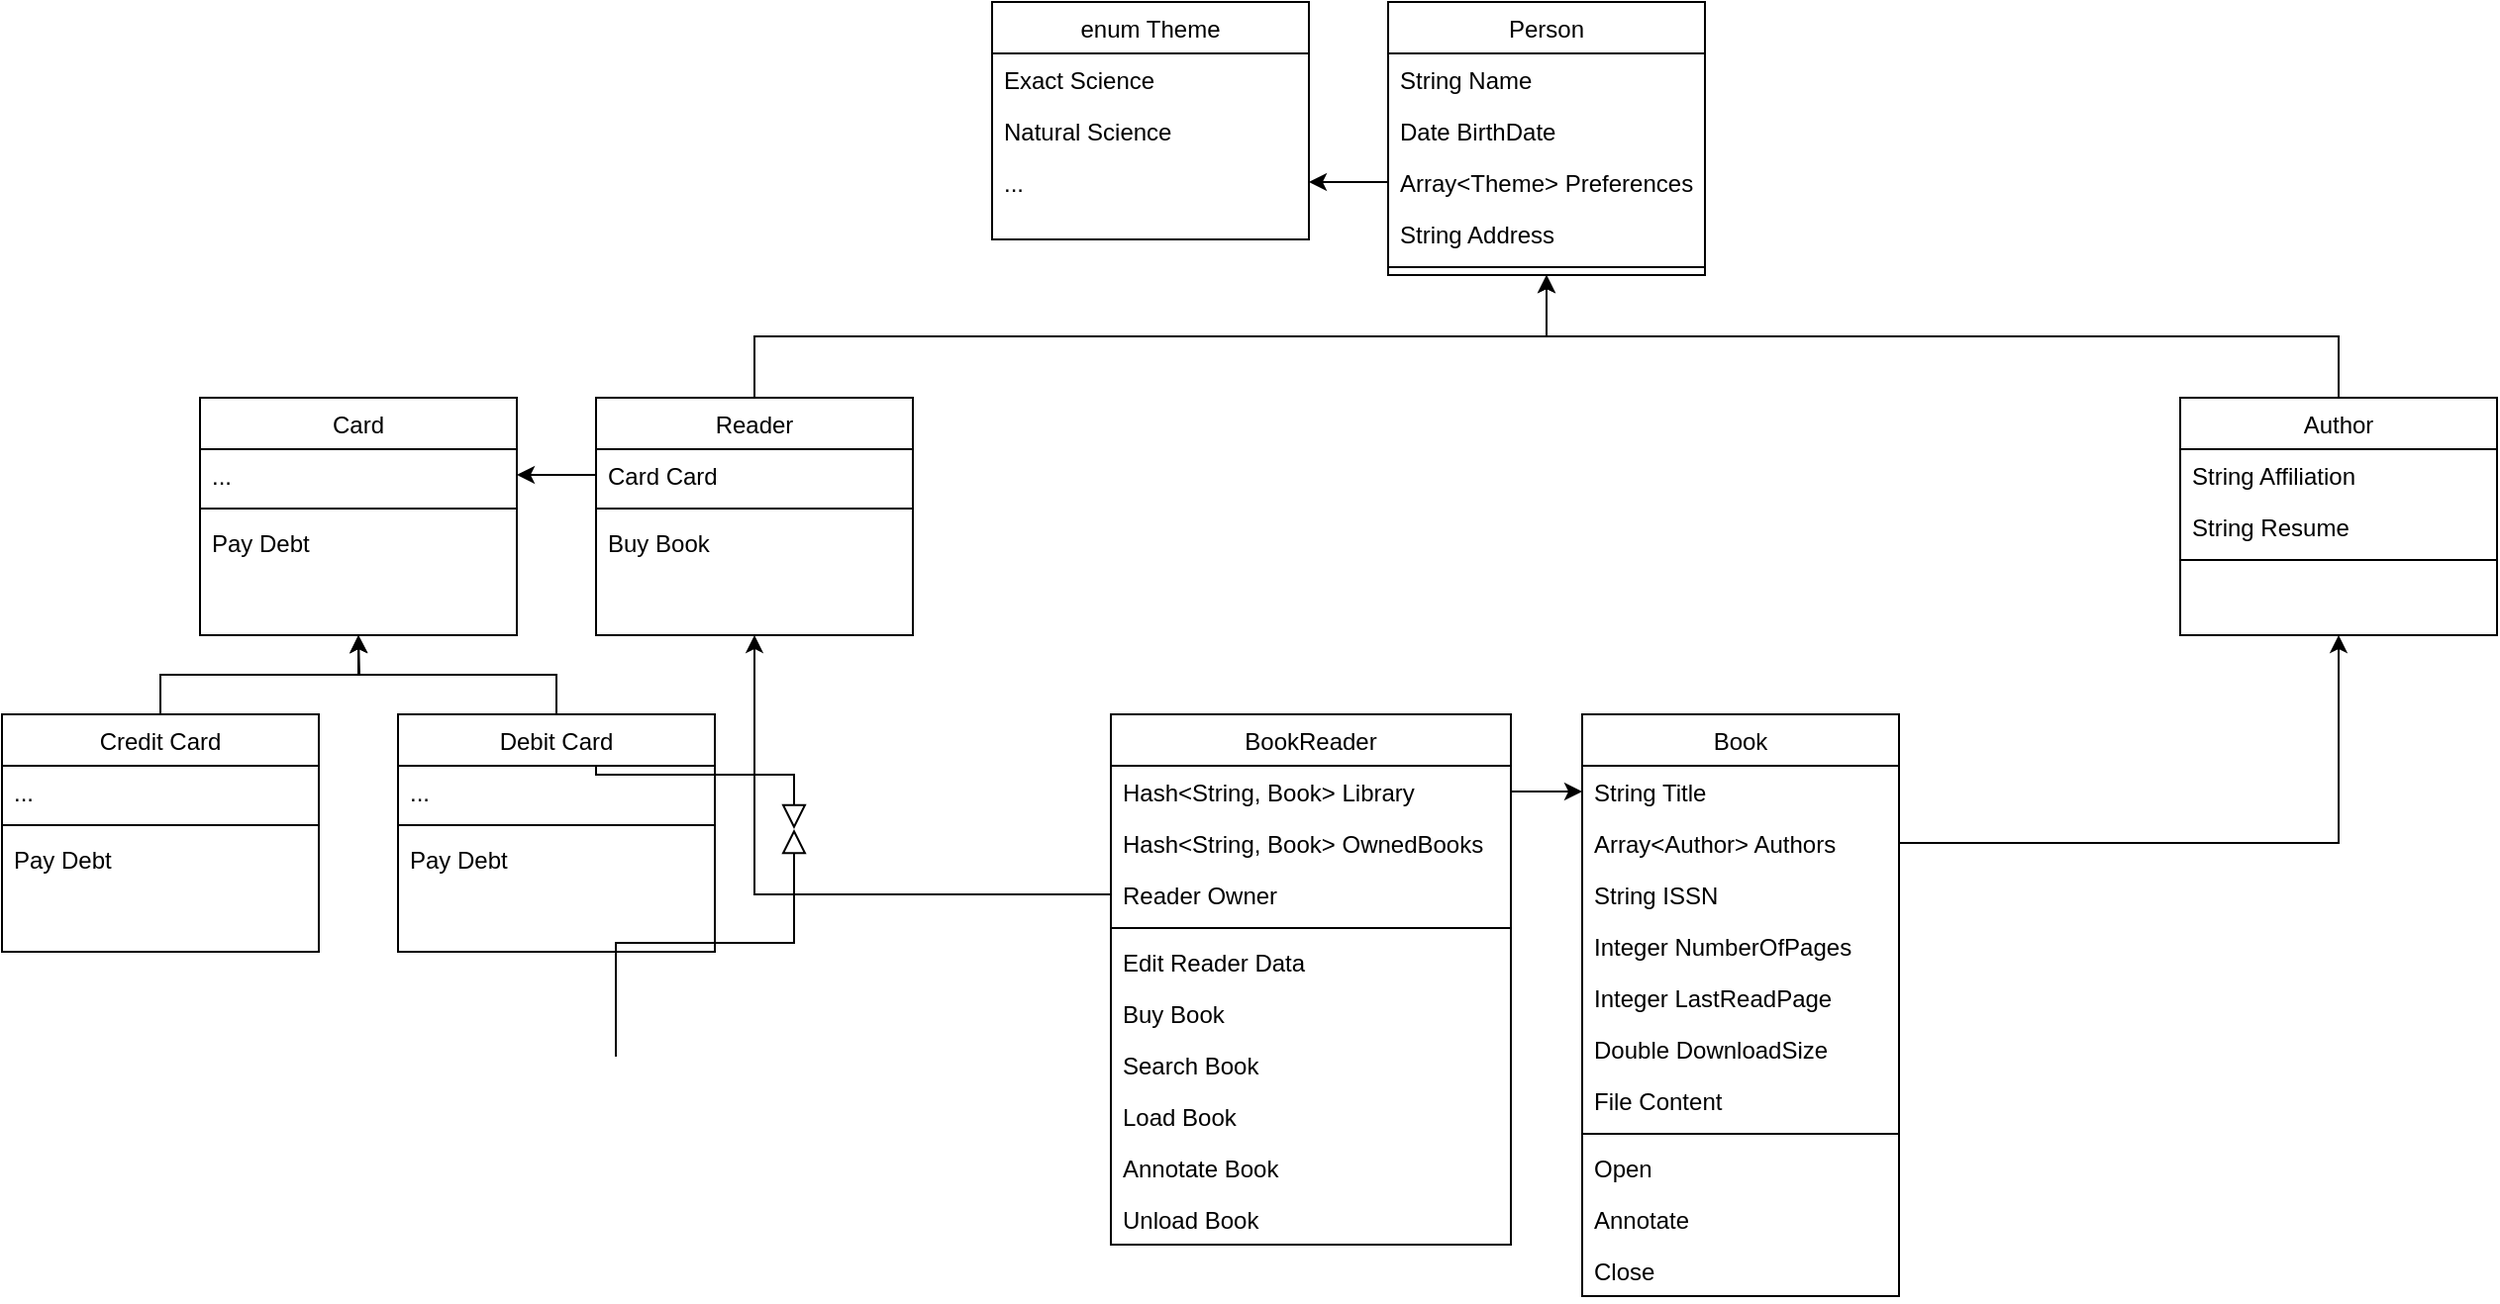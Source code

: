 <mxfile version="16.2.6" type="device"><diagram id="C5RBs43oDa-KdzZeNtuy" name="Page-1"><mxGraphModel dx="1695" dy="1594" grid="1" gridSize="10" guides="1" tooltips="1" connect="1" arrows="1" fold="1" page="1" pageScale="1" pageWidth="827" pageHeight="1169" math="0" shadow="0"><root><mxCell id="WIyWlLk6GJQsqaUBKTNV-0"/><mxCell id="WIyWlLk6GJQsqaUBKTNV-1" parent="WIyWlLk6GJQsqaUBKTNV-0"/><mxCell id="zkfFHV4jXpPFQw0GAbJ--12" value="" style="endArrow=block;endSize=10;endFill=0;shadow=0;strokeWidth=1;rounded=0;edgeStyle=elbowEdgeStyle;elbow=vertical;" parent="WIyWlLk6GJQsqaUBKTNV-1" source="zkfFHV4jXpPFQw0GAbJ--6" edge="1"><mxGeometry width="160" relative="1" as="geometry"><mxPoint x="200" y="203" as="sourcePoint"/><mxPoint x="300" y="258" as="targetPoint"/></mxGeometry></mxCell><mxCell id="zkfFHV4jXpPFQw0GAbJ--16" value="" style="endArrow=block;endSize=10;endFill=0;shadow=0;strokeWidth=1;rounded=0;edgeStyle=elbowEdgeStyle;elbow=vertical;" parent="WIyWlLk6GJQsqaUBKTNV-1" source="zkfFHV4jXpPFQw0GAbJ--13" edge="1"><mxGeometry width="160" relative="1" as="geometry"><mxPoint x="210" y="373" as="sourcePoint"/><mxPoint x="300" y="258" as="targetPoint"/></mxGeometry></mxCell><mxCell id="zkfFHV4jXpPFQw0GAbJ--17" value="Book" style="swimlane;fontStyle=0;align=center;verticalAlign=top;childLayout=stackLayout;horizontal=1;startSize=26;horizontalStack=0;resizeParent=1;resizeLast=0;collapsible=1;marginBottom=0;rounded=0;shadow=0;strokeWidth=1;" parent="WIyWlLk6GJQsqaUBKTNV-1" vertex="1"><mxGeometry x="698" y="200" width="160" height="294" as="geometry"><mxRectangle x="550" y="140" width="160" height="26" as="alternateBounds"/></mxGeometry></mxCell><mxCell id="zkfFHV4jXpPFQw0GAbJ--19" value="String Title" style="text;align=left;verticalAlign=top;spacingLeft=4;spacingRight=4;overflow=hidden;rotatable=0;points=[[0,0.5],[1,0.5]];portConstraint=eastwest;rounded=0;shadow=0;html=0;" parent="zkfFHV4jXpPFQw0GAbJ--17" vertex="1"><mxGeometry y="26" width="160" height="26" as="geometry"/></mxCell><mxCell id="zkfFHV4jXpPFQw0GAbJ--18" value="Array&lt;Author&gt; Authors" style="text;align=left;verticalAlign=top;spacingLeft=4;spacingRight=4;overflow=hidden;rotatable=0;points=[[0,0.5],[1,0.5]];portConstraint=eastwest;" parent="zkfFHV4jXpPFQw0GAbJ--17" vertex="1"><mxGeometry y="52" width="160" height="26" as="geometry"/></mxCell><mxCell id="zkfFHV4jXpPFQw0GAbJ--20" value="String ISSN&#10;" style="text;align=left;verticalAlign=top;spacingLeft=4;spacingRight=4;overflow=hidden;rotatable=0;points=[[0,0.5],[1,0.5]];portConstraint=eastwest;rounded=0;shadow=0;html=0;" parent="zkfFHV4jXpPFQw0GAbJ--17" vertex="1"><mxGeometry y="78" width="160" height="26" as="geometry"/></mxCell><mxCell id="zkfFHV4jXpPFQw0GAbJ--21" value="Integer NumberOfPages" style="text;align=left;verticalAlign=top;spacingLeft=4;spacingRight=4;overflow=hidden;rotatable=0;points=[[0,0.5],[1,0.5]];portConstraint=eastwest;rounded=0;shadow=0;html=0;" parent="zkfFHV4jXpPFQw0GAbJ--17" vertex="1"><mxGeometry y="104" width="160" height="26" as="geometry"/></mxCell><mxCell id="oONNS4vzrLEDmPwlXUtJ-11" value="Integer LastReadPage" style="text;align=left;verticalAlign=top;spacingLeft=4;spacingRight=4;overflow=hidden;rotatable=0;points=[[0,0.5],[1,0.5]];portConstraint=eastwest;rounded=0;shadow=0;html=0;" vertex="1" parent="zkfFHV4jXpPFQw0GAbJ--17"><mxGeometry y="130" width="160" height="26" as="geometry"/></mxCell><mxCell id="zkfFHV4jXpPFQw0GAbJ--22" value="Double DownloadSize" style="text;align=left;verticalAlign=top;spacingLeft=4;spacingRight=4;overflow=hidden;rotatable=0;points=[[0,0.5],[1,0.5]];portConstraint=eastwest;rounded=0;shadow=0;html=0;" parent="zkfFHV4jXpPFQw0GAbJ--17" vertex="1"><mxGeometry y="156" width="160" height="26" as="geometry"/></mxCell><mxCell id="oONNS4vzrLEDmPwlXUtJ-8" value="File Content" style="text;align=left;verticalAlign=top;spacingLeft=4;spacingRight=4;overflow=hidden;rotatable=0;points=[[0,0.5],[1,0.5]];portConstraint=eastwest;rounded=0;shadow=0;html=0;" vertex="1" parent="zkfFHV4jXpPFQw0GAbJ--17"><mxGeometry y="182" width="160" height="26" as="geometry"/></mxCell><mxCell id="zkfFHV4jXpPFQw0GAbJ--23" value="" style="line;html=1;strokeWidth=1;align=left;verticalAlign=middle;spacingTop=-1;spacingLeft=3;spacingRight=3;rotatable=0;labelPosition=right;points=[];portConstraint=eastwest;" parent="zkfFHV4jXpPFQw0GAbJ--17" vertex="1"><mxGeometry y="208" width="160" height="8" as="geometry"/></mxCell><mxCell id="oONNS4vzrLEDmPwlXUtJ-9" value="Open" style="text;align=left;verticalAlign=top;spacingLeft=4;spacingRight=4;overflow=hidden;rotatable=0;points=[[0,0.5],[1,0.5]];portConstraint=eastwest;rounded=0;shadow=0;html=0;" vertex="1" parent="zkfFHV4jXpPFQw0GAbJ--17"><mxGeometry y="216" width="160" height="26" as="geometry"/></mxCell><mxCell id="oONNS4vzrLEDmPwlXUtJ-66" value="Annotate" style="text;align=left;verticalAlign=top;spacingLeft=4;spacingRight=4;overflow=hidden;rotatable=0;points=[[0,0.5],[1,0.5]];portConstraint=eastwest;rounded=0;shadow=0;html=0;" vertex="1" parent="zkfFHV4jXpPFQw0GAbJ--17"><mxGeometry y="242" width="160" height="26" as="geometry"/></mxCell><mxCell id="oONNS4vzrLEDmPwlXUtJ-10" value="Close" style="text;align=left;verticalAlign=top;spacingLeft=4;spacingRight=4;overflow=hidden;rotatable=0;points=[[0,0.5],[1,0.5]];portConstraint=eastwest;rounded=0;shadow=0;html=0;" vertex="1" parent="zkfFHV4jXpPFQw0GAbJ--17"><mxGeometry y="268" width="160" height="26" as="geometry"/></mxCell><mxCell id="oONNS4vzrLEDmPwlXUtJ-0" value="BookReader" style="swimlane;fontStyle=0;align=center;verticalAlign=top;childLayout=stackLayout;horizontal=1;startSize=26;horizontalStack=0;resizeParent=1;resizeLast=0;collapsible=1;marginBottom=0;rounded=0;shadow=0;strokeWidth=1;" vertex="1" parent="WIyWlLk6GJQsqaUBKTNV-1"><mxGeometry x="460" y="200" width="202" height="268" as="geometry"><mxRectangle x="550" y="140" width="160" height="26" as="alternateBounds"/></mxGeometry></mxCell><mxCell id="oONNS4vzrLEDmPwlXUtJ-1" value="Hash&lt;String, Book&gt; Library" style="text;align=left;verticalAlign=top;spacingLeft=4;spacingRight=4;overflow=hidden;rotatable=0;points=[[0,0.5],[1,0.5]];portConstraint=eastwest;rounded=0;shadow=0;html=0;" vertex="1" parent="oONNS4vzrLEDmPwlXUtJ-0"><mxGeometry y="26" width="202" height="26" as="geometry"/></mxCell><mxCell id="oONNS4vzrLEDmPwlXUtJ-70" value="Hash&lt;String, Book&gt; OwnedBooks" style="text;align=left;verticalAlign=top;spacingLeft=4;spacingRight=4;overflow=hidden;rotatable=0;points=[[0,0.5],[1,0.5]];portConstraint=eastwest;rounded=0;shadow=0;html=0;" vertex="1" parent="oONNS4vzrLEDmPwlXUtJ-0"><mxGeometry y="52" width="202" height="26" as="geometry"/></mxCell><mxCell id="oONNS4vzrLEDmPwlXUtJ-16" value="Reader Owner" style="text;align=left;verticalAlign=top;spacingLeft=4;spacingRight=4;overflow=hidden;rotatable=0;points=[[0,0.5],[1,0.5]];portConstraint=eastwest;rounded=0;shadow=0;html=0;" vertex="1" parent="oONNS4vzrLEDmPwlXUtJ-0"><mxGeometry y="78" width="202" height="26" as="geometry"/></mxCell><mxCell id="oONNS4vzrLEDmPwlXUtJ-6" value="" style="line;html=1;strokeWidth=1;align=left;verticalAlign=middle;spacingTop=-1;spacingLeft=3;spacingRight=3;rotatable=0;labelPosition=right;points=[];portConstraint=eastwest;" vertex="1" parent="oONNS4vzrLEDmPwlXUtJ-0"><mxGeometry y="104" width="202" height="8" as="geometry"/></mxCell><mxCell id="oONNS4vzrLEDmPwlXUtJ-64" value="Edit Reader Data" style="text;align=left;verticalAlign=top;spacingLeft=4;spacingRight=4;overflow=hidden;rotatable=0;points=[[0,0.5],[1,0.5]];portConstraint=eastwest;rounded=0;shadow=0;html=0;" vertex="1" parent="oONNS4vzrLEDmPwlXUtJ-0"><mxGeometry y="112" width="202" height="26" as="geometry"/></mxCell><mxCell id="oONNS4vzrLEDmPwlXUtJ-72" value="Buy Book" style="text;align=left;verticalAlign=top;spacingLeft=4;spacingRight=4;overflow=hidden;rotatable=0;points=[[0,0.5],[1,0.5]];portConstraint=eastwest;rounded=0;shadow=0;html=0;" vertex="1" parent="oONNS4vzrLEDmPwlXUtJ-0"><mxGeometry y="138" width="202" height="26" as="geometry"/></mxCell><mxCell id="oONNS4vzrLEDmPwlXUtJ-71" value="Search Book" style="text;align=left;verticalAlign=top;spacingLeft=4;spacingRight=4;overflow=hidden;rotatable=0;points=[[0,0.5],[1,0.5]];portConstraint=eastwest;rounded=0;shadow=0;html=0;" vertex="1" parent="oONNS4vzrLEDmPwlXUtJ-0"><mxGeometry y="164" width="202" height="26" as="geometry"/></mxCell><mxCell id="oONNS4vzrLEDmPwlXUtJ-67" value="Load Book&#10;" style="text;align=left;verticalAlign=top;spacingLeft=4;spacingRight=4;overflow=hidden;rotatable=0;points=[[0,0.5],[1,0.5]];portConstraint=eastwest;rounded=0;shadow=0;html=0;" vertex="1" parent="oONNS4vzrLEDmPwlXUtJ-0"><mxGeometry y="190" width="202" height="26" as="geometry"/></mxCell><mxCell id="oONNS4vzrLEDmPwlXUtJ-68" value="Annotate Book" style="text;align=left;verticalAlign=top;spacingLeft=4;spacingRight=4;overflow=hidden;rotatable=0;points=[[0,0.5],[1,0.5]];portConstraint=eastwest;rounded=0;shadow=0;html=0;" vertex="1" parent="oONNS4vzrLEDmPwlXUtJ-0"><mxGeometry y="216" width="202" height="26" as="geometry"/></mxCell><mxCell id="oONNS4vzrLEDmPwlXUtJ-69" value="Unload Book" style="text;align=left;verticalAlign=top;spacingLeft=4;spacingRight=4;overflow=hidden;rotatable=0;points=[[0,0.5],[1,0.5]];portConstraint=eastwest;rounded=0;shadow=0;html=0;" vertex="1" parent="oONNS4vzrLEDmPwlXUtJ-0"><mxGeometry y="242" width="202" height="26" as="geometry"/></mxCell><mxCell id="oONNS4vzrLEDmPwlXUtJ-12" value="Person" style="swimlane;fontStyle=0;align=center;verticalAlign=top;childLayout=stackLayout;horizontal=1;startSize=26;horizontalStack=0;resizeParent=1;resizeLast=0;collapsible=1;marginBottom=0;rounded=0;shadow=0;strokeWidth=1;" vertex="1" parent="WIyWlLk6GJQsqaUBKTNV-1"><mxGeometry x="600" y="-160" width="160" height="138" as="geometry"><mxRectangle x="550" y="140" width="160" height="26" as="alternateBounds"/></mxGeometry></mxCell><mxCell id="oONNS4vzrLEDmPwlXUtJ-13" value="String Name" style="text;align=left;verticalAlign=top;spacingLeft=4;spacingRight=4;overflow=hidden;rotatable=0;points=[[0,0.5],[1,0.5]];portConstraint=eastwest;rounded=0;shadow=0;html=0;" vertex="1" parent="oONNS4vzrLEDmPwlXUtJ-12"><mxGeometry y="26" width="160" height="26" as="geometry"/></mxCell><mxCell id="oONNS4vzrLEDmPwlXUtJ-15" value="Date BirthDate" style="text;align=left;verticalAlign=top;spacingLeft=4;spacingRight=4;overflow=hidden;rotatable=0;points=[[0,0.5],[1,0.5]];portConstraint=eastwest;rounded=0;shadow=0;html=0;" vertex="1" parent="oONNS4vzrLEDmPwlXUtJ-12"><mxGeometry y="52" width="160" height="26" as="geometry"/></mxCell><mxCell id="oONNS4vzrLEDmPwlXUtJ-23" value="Array&lt;Theme&gt; Preferences" style="text;align=left;verticalAlign=top;spacingLeft=4;spacingRight=4;overflow=hidden;rotatable=0;points=[[0,0.5],[1,0.5]];portConstraint=eastwest;rounded=0;shadow=0;html=0;" vertex="1" parent="oONNS4vzrLEDmPwlXUtJ-12"><mxGeometry y="78" width="160" height="26" as="geometry"/></mxCell><mxCell id="oONNS4vzrLEDmPwlXUtJ-63" value="String Address" style="text;align=left;verticalAlign=top;spacingLeft=4;spacingRight=4;overflow=hidden;rotatable=0;points=[[0,0.5],[1,0.5]];portConstraint=eastwest;rounded=0;shadow=0;html=0;" vertex="1" parent="oONNS4vzrLEDmPwlXUtJ-12"><mxGeometry y="104" width="160" height="26" as="geometry"/></mxCell><mxCell id="oONNS4vzrLEDmPwlXUtJ-14" value="" style="line;html=1;strokeWidth=1;align=left;verticalAlign=middle;spacingTop=-1;spacingLeft=3;spacingRight=3;rotatable=0;labelPosition=right;points=[];portConstraint=eastwest;" vertex="1" parent="oONNS4vzrLEDmPwlXUtJ-12"><mxGeometry y="130" width="160" height="8" as="geometry"/></mxCell><mxCell id="oONNS4vzrLEDmPwlXUtJ-21" style="edgeStyle=orthogonalEdgeStyle;rounded=0;orthogonalLoop=1;jettySize=auto;html=1;exitX=0.5;exitY=0;exitDx=0;exitDy=0;entryX=0.5;entryY=1;entryDx=0;entryDy=0;" edge="1" parent="WIyWlLk6GJQsqaUBKTNV-1" source="oONNS4vzrLEDmPwlXUtJ-17" target="oONNS4vzrLEDmPwlXUtJ-12"><mxGeometry relative="1" as="geometry"/></mxCell><mxCell id="oONNS4vzrLEDmPwlXUtJ-17" value="Author" style="swimlane;fontStyle=0;align=center;verticalAlign=top;childLayout=stackLayout;horizontal=1;startSize=26;horizontalStack=0;resizeParent=1;resizeLast=0;collapsible=1;marginBottom=0;rounded=0;shadow=0;strokeWidth=1;" vertex="1" parent="WIyWlLk6GJQsqaUBKTNV-1"><mxGeometry x="1000" y="40" width="160" height="120" as="geometry"><mxRectangle x="550" y="140" width="160" height="26" as="alternateBounds"/></mxGeometry></mxCell><mxCell id="oONNS4vzrLEDmPwlXUtJ-18" value="String Affiliation" style="text;align=left;verticalAlign=top;spacingLeft=4;spacingRight=4;overflow=hidden;rotatable=0;points=[[0,0.5],[1,0.5]];portConstraint=eastwest;rounded=0;shadow=0;html=0;" vertex="1" parent="oONNS4vzrLEDmPwlXUtJ-17"><mxGeometry y="26" width="160" height="26" as="geometry"/></mxCell><mxCell id="oONNS4vzrLEDmPwlXUtJ-19" value="String Resume" style="text;align=left;verticalAlign=top;spacingLeft=4;spacingRight=4;overflow=hidden;rotatable=0;points=[[0,0.5],[1,0.5]];portConstraint=eastwest;rounded=0;shadow=0;html=0;" vertex="1" parent="oONNS4vzrLEDmPwlXUtJ-17"><mxGeometry y="52" width="160" height="26" as="geometry"/></mxCell><mxCell id="oONNS4vzrLEDmPwlXUtJ-20" value="" style="line;html=1;strokeWidth=1;align=left;verticalAlign=middle;spacingTop=-1;spacingLeft=3;spacingRight=3;rotatable=0;labelPosition=right;points=[];portConstraint=eastwest;" vertex="1" parent="oONNS4vzrLEDmPwlXUtJ-17"><mxGeometry y="78" width="160" height="8" as="geometry"/></mxCell><mxCell id="oONNS4vzrLEDmPwlXUtJ-26" style="edgeStyle=orthogonalEdgeStyle;rounded=0;orthogonalLoop=1;jettySize=auto;html=1;exitX=0.5;exitY=0;exitDx=0;exitDy=0;entryX=0.5;entryY=1;entryDx=0;entryDy=0;" edge="1" parent="WIyWlLk6GJQsqaUBKTNV-1" source="oONNS4vzrLEDmPwlXUtJ-22" target="oONNS4vzrLEDmPwlXUtJ-12"><mxGeometry relative="1" as="geometry"/></mxCell><mxCell id="oONNS4vzrLEDmPwlXUtJ-22" value="Reader" style="swimlane;fontStyle=0;align=center;verticalAlign=top;childLayout=stackLayout;horizontal=1;startSize=26;horizontalStack=0;resizeParent=1;resizeLast=0;collapsible=1;marginBottom=0;rounded=0;shadow=0;strokeWidth=1;" vertex="1" parent="WIyWlLk6GJQsqaUBKTNV-1"><mxGeometry x="200" y="40" width="160" height="120" as="geometry"><mxRectangle x="550" y="140" width="160" height="26" as="alternateBounds"/></mxGeometry></mxCell><mxCell id="oONNS4vzrLEDmPwlXUtJ-40" value="Card Card" style="text;align=left;verticalAlign=top;spacingLeft=4;spacingRight=4;overflow=hidden;rotatable=0;points=[[0,0.5],[1,0.5]];portConstraint=eastwest;rounded=0;shadow=0;html=0;" vertex="1" parent="oONNS4vzrLEDmPwlXUtJ-22"><mxGeometry y="26" width="160" height="26" as="geometry"/></mxCell><mxCell id="oONNS4vzrLEDmPwlXUtJ-25" value="" style="line;html=1;strokeWidth=1;align=left;verticalAlign=middle;spacingTop=-1;spacingLeft=3;spacingRight=3;rotatable=0;labelPosition=right;points=[];portConstraint=eastwest;" vertex="1" parent="oONNS4vzrLEDmPwlXUtJ-22"><mxGeometry y="52" width="160" height="8" as="geometry"/></mxCell><mxCell id="oONNS4vzrLEDmPwlXUtJ-55" value="Buy Book" style="text;align=left;verticalAlign=top;spacingLeft=4;spacingRight=4;overflow=hidden;rotatable=0;points=[[0,0.5],[1,0.5]];portConstraint=eastwest;rounded=0;shadow=0;html=0;" vertex="1" parent="oONNS4vzrLEDmPwlXUtJ-22"><mxGeometry y="60" width="160" height="26" as="geometry"/></mxCell><mxCell id="oONNS4vzrLEDmPwlXUtJ-27" style="edgeStyle=orthogonalEdgeStyle;rounded=0;orthogonalLoop=1;jettySize=auto;html=1;exitX=1;exitY=0.5;exitDx=0;exitDy=0;entryX=0.5;entryY=1;entryDx=0;entryDy=0;" edge="1" parent="WIyWlLk6GJQsqaUBKTNV-1" source="zkfFHV4jXpPFQw0GAbJ--18" target="oONNS4vzrLEDmPwlXUtJ-17"><mxGeometry relative="1" as="geometry"/></mxCell><mxCell id="oONNS4vzrLEDmPwlXUtJ-31" style="edgeStyle=orthogonalEdgeStyle;rounded=0;orthogonalLoop=1;jettySize=auto;html=1;exitX=0;exitY=0.5;exitDx=0;exitDy=0;entryX=0.5;entryY=1;entryDx=0;entryDy=0;" edge="1" parent="WIyWlLk6GJQsqaUBKTNV-1" source="oONNS4vzrLEDmPwlXUtJ-16" target="oONNS4vzrLEDmPwlXUtJ-22"><mxGeometry relative="1" as="geometry"/></mxCell><mxCell id="oONNS4vzrLEDmPwlXUtJ-32" style="edgeStyle=orthogonalEdgeStyle;rounded=0;orthogonalLoop=1;jettySize=auto;html=1;exitX=1;exitY=0.5;exitDx=0;exitDy=0;entryX=0;entryY=0.5;entryDx=0;entryDy=0;" edge="1" parent="WIyWlLk6GJQsqaUBKTNV-1" source="oONNS4vzrLEDmPwlXUtJ-1" target="zkfFHV4jXpPFQw0GAbJ--19"><mxGeometry relative="1" as="geometry"/></mxCell><mxCell id="oONNS4vzrLEDmPwlXUtJ-33" value="enum Theme" style="swimlane;fontStyle=0;align=center;verticalAlign=top;childLayout=stackLayout;horizontal=1;startSize=26;horizontalStack=0;resizeParent=1;resizeLast=0;collapsible=1;marginBottom=0;rounded=0;shadow=0;strokeWidth=1;" vertex="1" parent="WIyWlLk6GJQsqaUBKTNV-1"><mxGeometry x="400" y="-160" width="160" height="120" as="geometry"><mxRectangle x="550" y="140" width="160" height="26" as="alternateBounds"/></mxGeometry></mxCell><mxCell id="oONNS4vzrLEDmPwlXUtJ-34" value="Exact Science" style="text;align=left;verticalAlign=top;spacingLeft=4;spacingRight=4;overflow=hidden;rotatable=0;points=[[0,0.5],[1,0.5]];portConstraint=eastwest;rounded=0;shadow=0;html=0;" vertex="1" parent="oONNS4vzrLEDmPwlXUtJ-33"><mxGeometry y="26" width="160" height="26" as="geometry"/></mxCell><mxCell id="oONNS4vzrLEDmPwlXUtJ-35" value="Natural Science" style="text;align=left;verticalAlign=top;spacingLeft=4;spacingRight=4;overflow=hidden;rotatable=0;points=[[0,0.5],[1,0.5]];portConstraint=eastwest;rounded=0;shadow=0;html=0;" vertex="1" parent="oONNS4vzrLEDmPwlXUtJ-33"><mxGeometry y="52" width="160" height="26" as="geometry"/></mxCell><mxCell id="oONNS4vzrLEDmPwlXUtJ-36" value="..." style="text;align=left;verticalAlign=top;spacingLeft=4;spacingRight=4;overflow=hidden;rotatable=0;points=[[0,0.5],[1,0.5]];portConstraint=eastwest;rounded=0;shadow=0;html=0;" vertex="1" parent="oONNS4vzrLEDmPwlXUtJ-33"><mxGeometry y="78" width="160" height="26" as="geometry"/></mxCell><mxCell id="oONNS4vzrLEDmPwlXUtJ-39" style="edgeStyle=orthogonalEdgeStyle;rounded=0;orthogonalLoop=1;jettySize=auto;html=1;exitX=0;exitY=0.5;exitDx=0;exitDy=0;entryX=1;entryY=0.5;entryDx=0;entryDy=0;" edge="1" parent="WIyWlLk6GJQsqaUBKTNV-1" source="oONNS4vzrLEDmPwlXUtJ-23" target="oONNS4vzrLEDmPwlXUtJ-36"><mxGeometry relative="1" as="geometry"/></mxCell><mxCell id="oONNS4vzrLEDmPwlXUtJ-41" value="Card" style="swimlane;fontStyle=0;align=center;verticalAlign=top;childLayout=stackLayout;horizontal=1;startSize=26;horizontalStack=0;resizeParent=1;resizeLast=0;collapsible=1;marginBottom=0;rounded=0;shadow=0;strokeWidth=1;" vertex="1" parent="WIyWlLk6GJQsqaUBKTNV-1"><mxGeometry y="40" width="160" height="120" as="geometry"><mxRectangle x="550" y="140" width="160" height="26" as="alternateBounds"/></mxGeometry></mxCell><mxCell id="oONNS4vzrLEDmPwlXUtJ-44" value="..." style="text;align=left;verticalAlign=top;spacingLeft=4;spacingRight=4;overflow=hidden;rotatable=0;points=[[0,0.5],[1,0.5]];portConstraint=eastwest;rounded=0;shadow=0;html=0;" vertex="1" parent="oONNS4vzrLEDmPwlXUtJ-41"><mxGeometry y="26" width="160" height="26" as="geometry"/></mxCell><mxCell id="oONNS4vzrLEDmPwlXUtJ-45" value="" style="line;html=1;strokeWidth=1;align=left;verticalAlign=middle;spacingTop=-1;spacingLeft=3;spacingRight=3;rotatable=0;labelPosition=right;points=[];portConstraint=eastwest;" vertex="1" parent="oONNS4vzrLEDmPwlXUtJ-41"><mxGeometry y="52" width="160" height="8" as="geometry"/></mxCell><mxCell id="oONNS4vzrLEDmPwlXUtJ-56" value="Pay Debt" style="text;align=left;verticalAlign=top;spacingLeft=4;spacingRight=4;overflow=hidden;rotatable=0;points=[[0,0.5],[1,0.5]];portConstraint=eastwest;rounded=0;shadow=0;html=0;" vertex="1" parent="oONNS4vzrLEDmPwlXUtJ-41"><mxGeometry y="60" width="160" height="26" as="geometry"/></mxCell><mxCell id="oONNS4vzrLEDmPwlXUtJ-54" style="edgeStyle=orthogonalEdgeStyle;rounded=0;orthogonalLoop=1;jettySize=auto;html=1;exitX=0.5;exitY=0;exitDx=0;exitDy=0;" edge="1" parent="WIyWlLk6GJQsqaUBKTNV-1" source="oONNS4vzrLEDmPwlXUtJ-46"><mxGeometry relative="1" as="geometry"><mxPoint x="80" y="160" as="targetPoint"/></mxGeometry></mxCell><mxCell id="oONNS4vzrLEDmPwlXUtJ-46" value="Debit Card" style="swimlane;fontStyle=0;align=center;verticalAlign=top;childLayout=stackLayout;horizontal=1;startSize=26;horizontalStack=0;resizeParent=1;resizeLast=0;collapsible=1;marginBottom=0;rounded=0;shadow=0;strokeWidth=1;" vertex="1" parent="WIyWlLk6GJQsqaUBKTNV-1"><mxGeometry x="100" y="200" width="160" height="120" as="geometry"><mxRectangle x="550" y="140" width="160" height="26" as="alternateBounds"/></mxGeometry></mxCell><mxCell id="oONNS4vzrLEDmPwlXUtJ-47" value="..." style="text;align=left;verticalAlign=top;spacingLeft=4;spacingRight=4;overflow=hidden;rotatable=0;points=[[0,0.5],[1,0.5]];portConstraint=eastwest;rounded=0;shadow=0;html=0;" vertex="1" parent="oONNS4vzrLEDmPwlXUtJ-46"><mxGeometry y="26" width="160" height="26" as="geometry"/></mxCell><mxCell id="oONNS4vzrLEDmPwlXUtJ-48" value="" style="line;html=1;strokeWidth=1;align=left;verticalAlign=middle;spacingTop=-1;spacingLeft=3;spacingRight=3;rotatable=0;labelPosition=right;points=[];portConstraint=eastwest;" vertex="1" parent="oONNS4vzrLEDmPwlXUtJ-46"><mxGeometry y="52" width="160" height="8" as="geometry"/></mxCell><mxCell id="oONNS4vzrLEDmPwlXUtJ-62" value="Pay Debt" style="text;align=left;verticalAlign=top;spacingLeft=4;spacingRight=4;overflow=hidden;rotatable=0;points=[[0,0.5],[1,0.5]];portConstraint=eastwest;rounded=0;shadow=0;html=0;" vertex="1" parent="oONNS4vzrLEDmPwlXUtJ-46"><mxGeometry y="60" width="160" height="26" as="geometry"/></mxCell><mxCell id="oONNS4vzrLEDmPwlXUtJ-49" style="edgeStyle=orthogonalEdgeStyle;rounded=0;orthogonalLoop=1;jettySize=auto;html=1;exitX=0;exitY=0.5;exitDx=0;exitDy=0;entryX=1;entryY=0.5;entryDx=0;entryDy=0;" edge="1" parent="WIyWlLk6GJQsqaUBKTNV-1" source="oONNS4vzrLEDmPwlXUtJ-40" target="oONNS4vzrLEDmPwlXUtJ-44"><mxGeometry relative="1" as="geometry"/></mxCell><mxCell id="oONNS4vzrLEDmPwlXUtJ-53" style="edgeStyle=orthogonalEdgeStyle;rounded=0;orthogonalLoop=1;jettySize=auto;html=1;exitX=0.5;exitY=0;exitDx=0;exitDy=0;entryX=0.5;entryY=1;entryDx=0;entryDy=0;" edge="1" parent="WIyWlLk6GJQsqaUBKTNV-1" source="oONNS4vzrLEDmPwlXUtJ-50" target="oONNS4vzrLEDmPwlXUtJ-41"><mxGeometry relative="1" as="geometry"/></mxCell><mxCell id="oONNS4vzrLEDmPwlXUtJ-50" value="Credit Card" style="swimlane;fontStyle=0;align=center;verticalAlign=top;childLayout=stackLayout;horizontal=1;startSize=26;horizontalStack=0;resizeParent=1;resizeLast=0;collapsible=1;marginBottom=0;rounded=0;shadow=0;strokeWidth=1;" vertex="1" parent="WIyWlLk6GJQsqaUBKTNV-1"><mxGeometry x="-100" y="200" width="160" height="120" as="geometry"><mxRectangle x="550" y="140" width="160" height="26" as="alternateBounds"/></mxGeometry></mxCell><mxCell id="oONNS4vzrLEDmPwlXUtJ-51" value="..." style="text;align=left;verticalAlign=top;spacingLeft=4;spacingRight=4;overflow=hidden;rotatable=0;points=[[0,0.5],[1,0.5]];portConstraint=eastwest;rounded=0;shadow=0;html=0;" vertex="1" parent="oONNS4vzrLEDmPwlXUtJ-50"><mxGeometry y="26" width="160" height="26" as="geometry"/></mxCell><mxCell id="oONNS4vzrLEDmPwlXUtJ-52" value="" style="line;html=1;strokeWidth=1;align=left;verticalAlign=middle;spacingTop=-1;spacingLeft=3;spacingRight=3;rotatable=0;labelPosition=right;points=[];portConstraint=eastwest;" vertex="1" parent="oONNS4vzrLEDmPwlXUtJ-50"><mxGeometry y="52" width="160" height="8" as="geometry"/></mxCell><mxCell id="oONNS4vzrLEDmPwlXUtJ-61" value="Pay Debt" style="text;align=left;verticalAlign=top;spacingLeft=4;spacingRight=4;overflow=hidden;rotatable=0;points=[[0,0.5],[1,0.5]];portConstraint=eastwest;rounded=0;shadow=0;html=0;" vertex="1" parent="oONNS4vzrLEDmPwlXUtJ-50"><mxGeometry y="60" width="160" height="26" as="geometry"/></mxCell></root></mxGraphModel></diagram></mxfile>